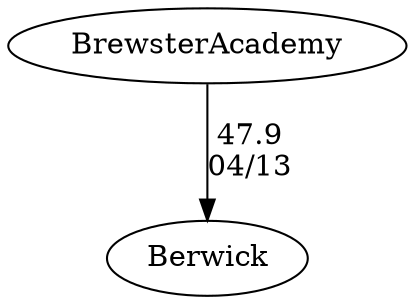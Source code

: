 digraph boys3foursBrewsterAcademy {Berwick [URL="boys3foursBrewsterAcademyBerwick.html"];BrewsterAcademy [URL="boys3foursBrewsterAcademyBrewsterAcademy.html"];BrewsterAcademy -> Berwick[label="47.9
04/13", weight="53", tooltip="NEIRA Boys & Girls Fours,Berwick Academy vs. Brewster Academy			
Distance: 1500 Conditions: Tail Current with a strong tail/cross wind with occasional gusts. Fun conditions for first race of the season! Thank you for Brewster for making the trip. Comments: Mixed boats were exhibition events and a combo of boys and girls of various skill levels - anything to get some new rowers more racing experience!
None", URL="https://www.row2k.com/results/resultspage.cfm?UID=193F4296CB862153CF0FD21B95E6AB20&cat=5", random="random"]}